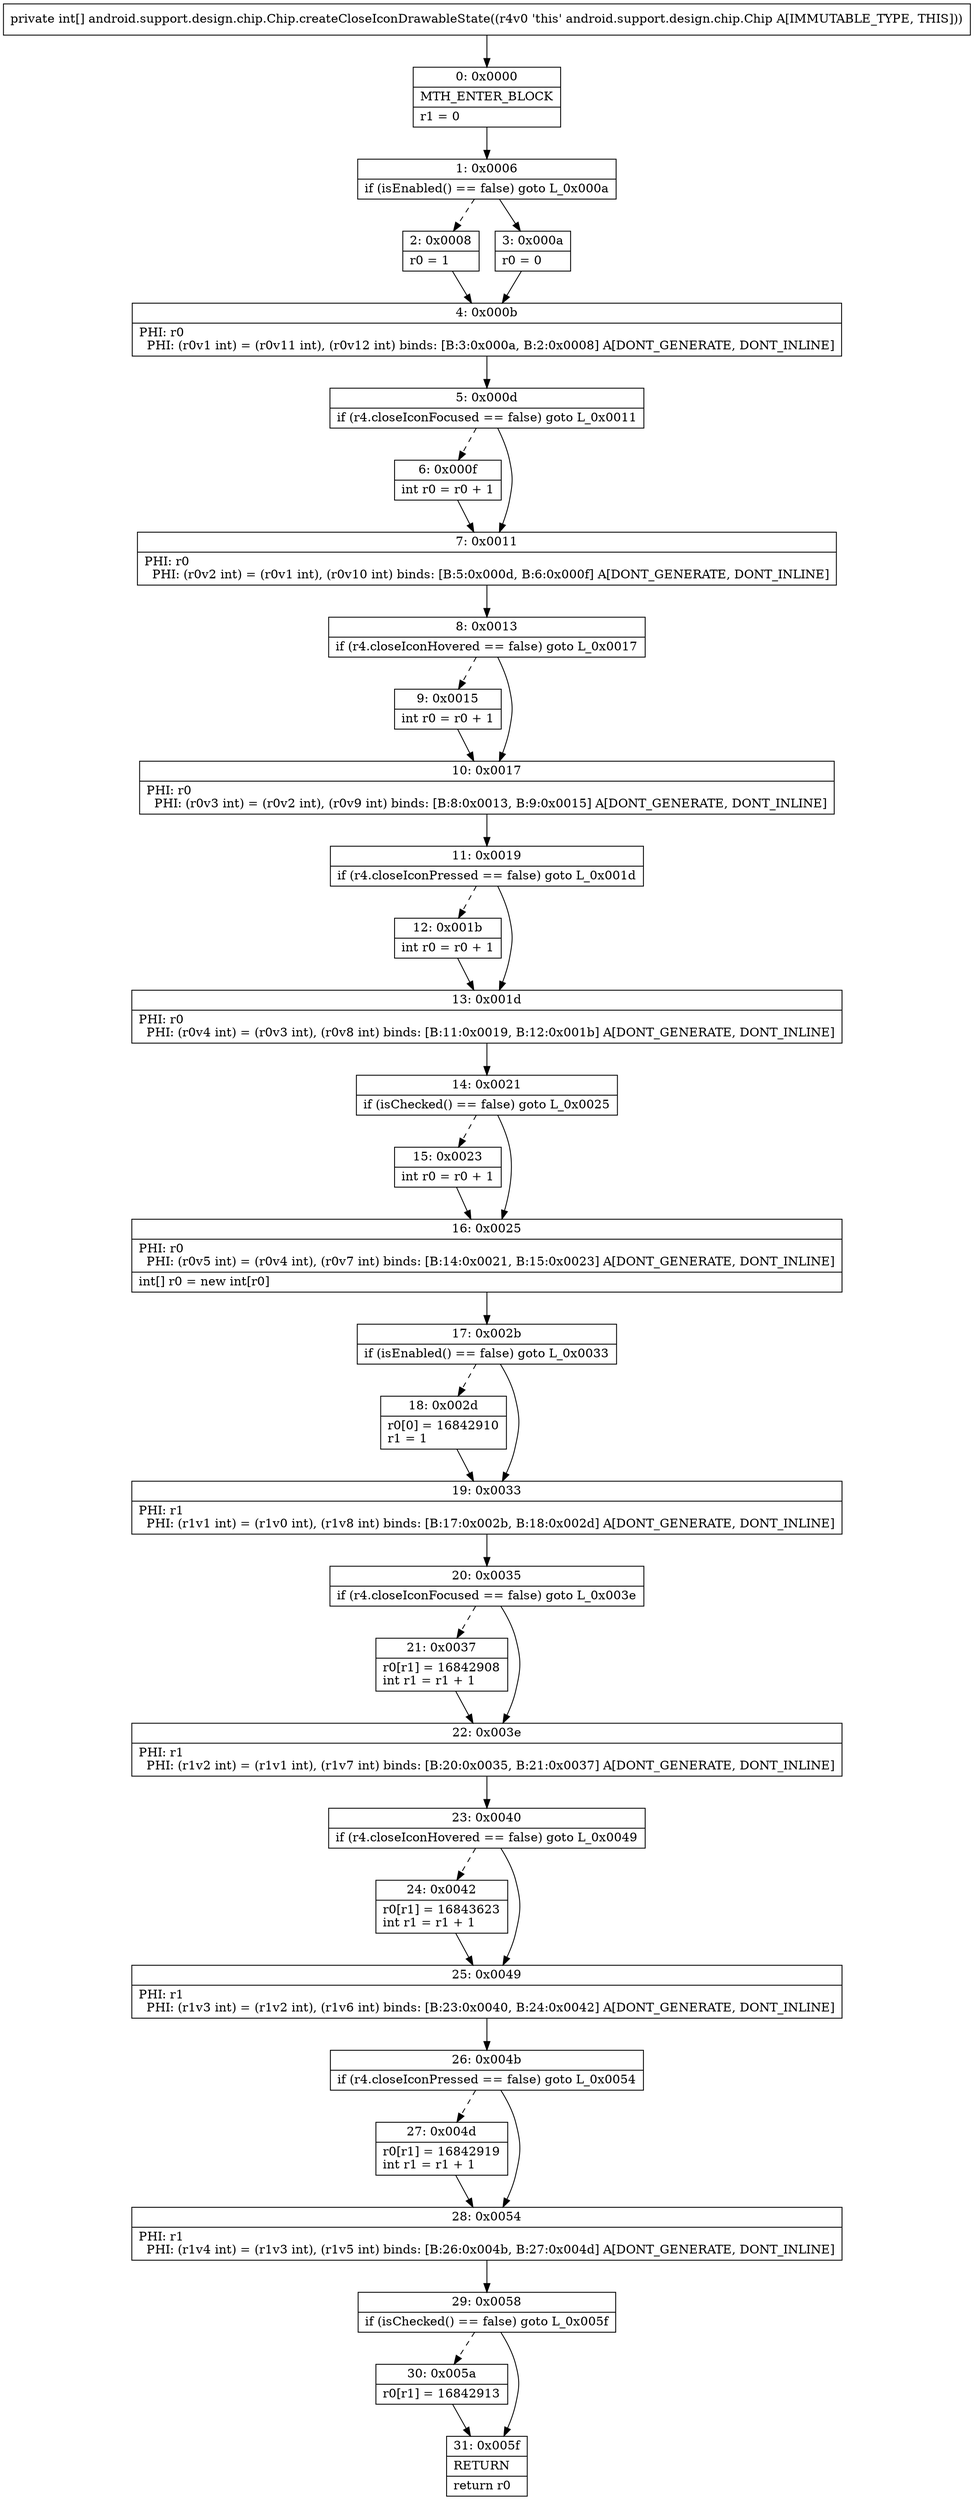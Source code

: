 digraph "CFG forandroid.support.design.chip.Chip.createCloseIconDrawableState()[I" {
Node_0 [shape=record,label="{0\:\ 0x0000|MTH_ENTER_BLOCK\l|r1 = 0\l}"];
Node_1 [shape=record,label="{1\:\ 0x0006|if (isEnabled() == false) goto L_0x000a\l}"];
Node_2 [shape=record,label="{2\:\ 0x0008|r0 = 1\l}"];
Node_3 [shape=record,label="{3\:\ 0x000a|r0 = 0\l}"];
Node_4 [shape=record,label="{4\:\ 0x000b|PHI: r0 \l  PHI: (r0v1 int) = (r0v11 int), (r0v12 int) binds: [B:3:0x000a, B:2:0x0008] A[DONT_GENERATE, DONT_INLINE]\l}"];
Node_5 [shape=record,label="{5\:\ 0x000d|if (r4.closeIconFocused == false) goto L_0x0011\l}"];
Node_6 [shape=record,label="{6\:\ 0x000f|int r0 = r0 + 1\l}"];
Node_7 [shape=record,label="{7\:\ 0x0011|PHI: r0 \l  PHI: (r0v2 int) = (r0v1 int), (r0v10 int) binds: [B:5:0x000d, B:6:0x000f] A[DONT_GENERATE, DONT_INLINE]\l}"];
Node_8 [shape=record,label="{8\:\ 0x0013|if (r4.closeIconHovered == false) goto L_0x0017\l}"];
Node_9 [shape=record,label="{9\:\ 0x0015|int r0 = r0 + 1\l}"];
Node_10 [shape=record,label="{10\:\ 0x0017|PHI: r0 \l  PHI: (r0v3 int) = (r0v2 int), (r0v9 int) binds: [B:8:0x0013, B:9:0x0015] A[DONT_GENERATE, DONT_INLINE]\l}"];
Node_11 [shape=record,label="{11\:\ 0x0019|if (r4.closeIconPressed == false) goto L_0x001d\l}"];
Node_12 [shape=record,label="{12\:\ 0x001b|int r0 = r0 + 1\l}"];
Node_13 [shape=record,label="{13\:\ 0x001d|PHI: r0 \l  PHI: (r0v4 int) = (r0v3 int), (r0v8 int) binds: [B:11:0x0019, B:12:0x001b] A[DONT_GENERATE, DONT_INLINE]\l}"];
Node_14 [shape=record,label="{14\:\ 0x0021|if (isChecked() == false) goto L_0x0025\l}"];
Node_15 [shape=record,label="{15\:\ 0x0023|int r0 = r0 + 1\l}"];
Node_16 [shape=record,label="{16\:\ 0x0025|PHI: r0 \l  PHI: (r0v5 int) = (r0v4 int), (r0v7 int) binds: [B:14:0x0021, B:15:0x0023] A[DONT_GENERATE, DONT_INLINE]\l|int[] r0 = new int[r0]\l}"];
Node_17 [shape=record,label="{17\:\ 0x002b|if (isEnabled() == false) goto L_0x0033\l}"];
Node_18 [shape=record,label="{18\:\ 0x002d|r0[0] = 16842910\lr1 = 1\l}"];
Node_19 [shape=record,label="{19\:\ 0x0033|PHI: r1 \l  PHI: (r1v1 int) = (r1v0 int), (r1v8 int) binds: [B:17:0x002b, B:18:0x002d] A[DONT_GENERATE, DONT_INLINE]\l}"];
Node_20 [shape=record,label="{20\:\ 0x0035|if (r4.closeIconFocused == false) goto L_0x003e\l}"];
Node_21 [shape=record,label="{21\:\ 0x0037|r0[r1] = 16842908\lint r1 = r1 + 1\l}"];
Node_22 [shape=record,label="{22\:\ 0x003e|PHI: r1 \l  PHI: (r1v2 int) = (r1v1 int), (r1v7 int) binds: [B:20:0x0035, B:21:0x0037] A[DONT_GENERATE, DONT_INLINE]\l}"];
Node_23 [shape=record,label="{23\:\ 0x0040|if (r4.closeIconHovered == false) goto L_0x0049\l}"];
Node_24 [shape=record,label="{24\:\ 0x0042|r0[r1] = 16843623\lint r1 = r1 + 1\l}"];
Node_25 [shape=record,label="{25\:\ 0x0049|PHI: r1 \l  PHI: (r1v3 int) = (r1v2 int), (r1v6 int) binds: [B:23:0x0040, B:24:0x0042] A[DONT_GENERATE, DONT_INLINE]\l}"];
Node_26 [shape=record,label="{26\:\ 0x004b|if (r4.closeIconPressed == false) goto L_0x0054\l}"];
Node_27 [shape=record,label="{27\:\ 0x004d|r0[r1] = 16842919\lint r1 = r1 + 1\l}"];
Node_28 [shape=record,label="{28\:\ 0x0054|PHI: r1 \l  PHI: (r1v4 int) = (r1v3 int), (r1v5 int) binds: [B:26:0x004b, B:27:0x004d] A[DONT_GENERATE, DONT_INLINE]\l}"];
Node_29 [shape=record,label="{29\:\ 0x0058|if (isChecked() == false) goto L_0x005f\l}"];
Node_30 [shape=record,label="{30\:\ 0x005a|r0[r1] = 16842913\l}"];
Node_31 [shape=record,label="{31\:\ 0x005f|RETURN\l|return r0\l}"];
MethodNode[shape=record,label="{private int[] android.support.design.chip.Chip.createCloseIconDrawableState((r4v0 'this' android.support.design.chip.Chip A[IMMUTABLE_TYPE, THIS])) }"];
MethodNode -> Node_0;
Node_0 -> Node_1;
Node_1 -> Node_2[style=dashed];
Node_1 -> Node_3;
Node_2 -> Node_4;
Node_3 -> Node_4;
Node_4 -> Node_5;
Node_5 -> Node_6[style=dashed];
Node_5 -> Node_7;
Node_6 -> Node_7;
Node_7 -> Node_8;
Node_8 -> Node_9[style=dashed];
Node_8 -> Node_10;
Node_9 -> Node_10;
Node_10 -> Node_11;
Node_11 -> Node_12[style=dashed];
Node_11 -> Node_13;
Node_12 -> Node_13;
Node_13 -> Node_14;
Node_14 -> Node_15[style=dashed];
Node_14 -> Node_16;
Node_15 -> Node_16;
Node_16 -> Node_17;
Node_17 -> Node_18[style=dashed];
Node_17 -> Node_19;
Node_18 -> Node_19;
Node_19 -> Node_20;
Node_20 -> Node_21[style=dashed];
Node_20 -> Node_22;
Node_21 -> Node_22;
Node_22 -> Node_23;
Node_23 -> Node_24[style=dashed];
Node_23 -> Node_25;
Node_24 -> Node_25;
Node_25 -> Node_26;
Node_26 -> Node_27[style=dashed];
Node_26 -> Node_28;
Node_27 -> Node_28;
Node_28 -> Node_29;
Node_29 -> Node_30[style=dashed];
Node_29 -> Node_31;
Node_30 -> Node_31;
}

